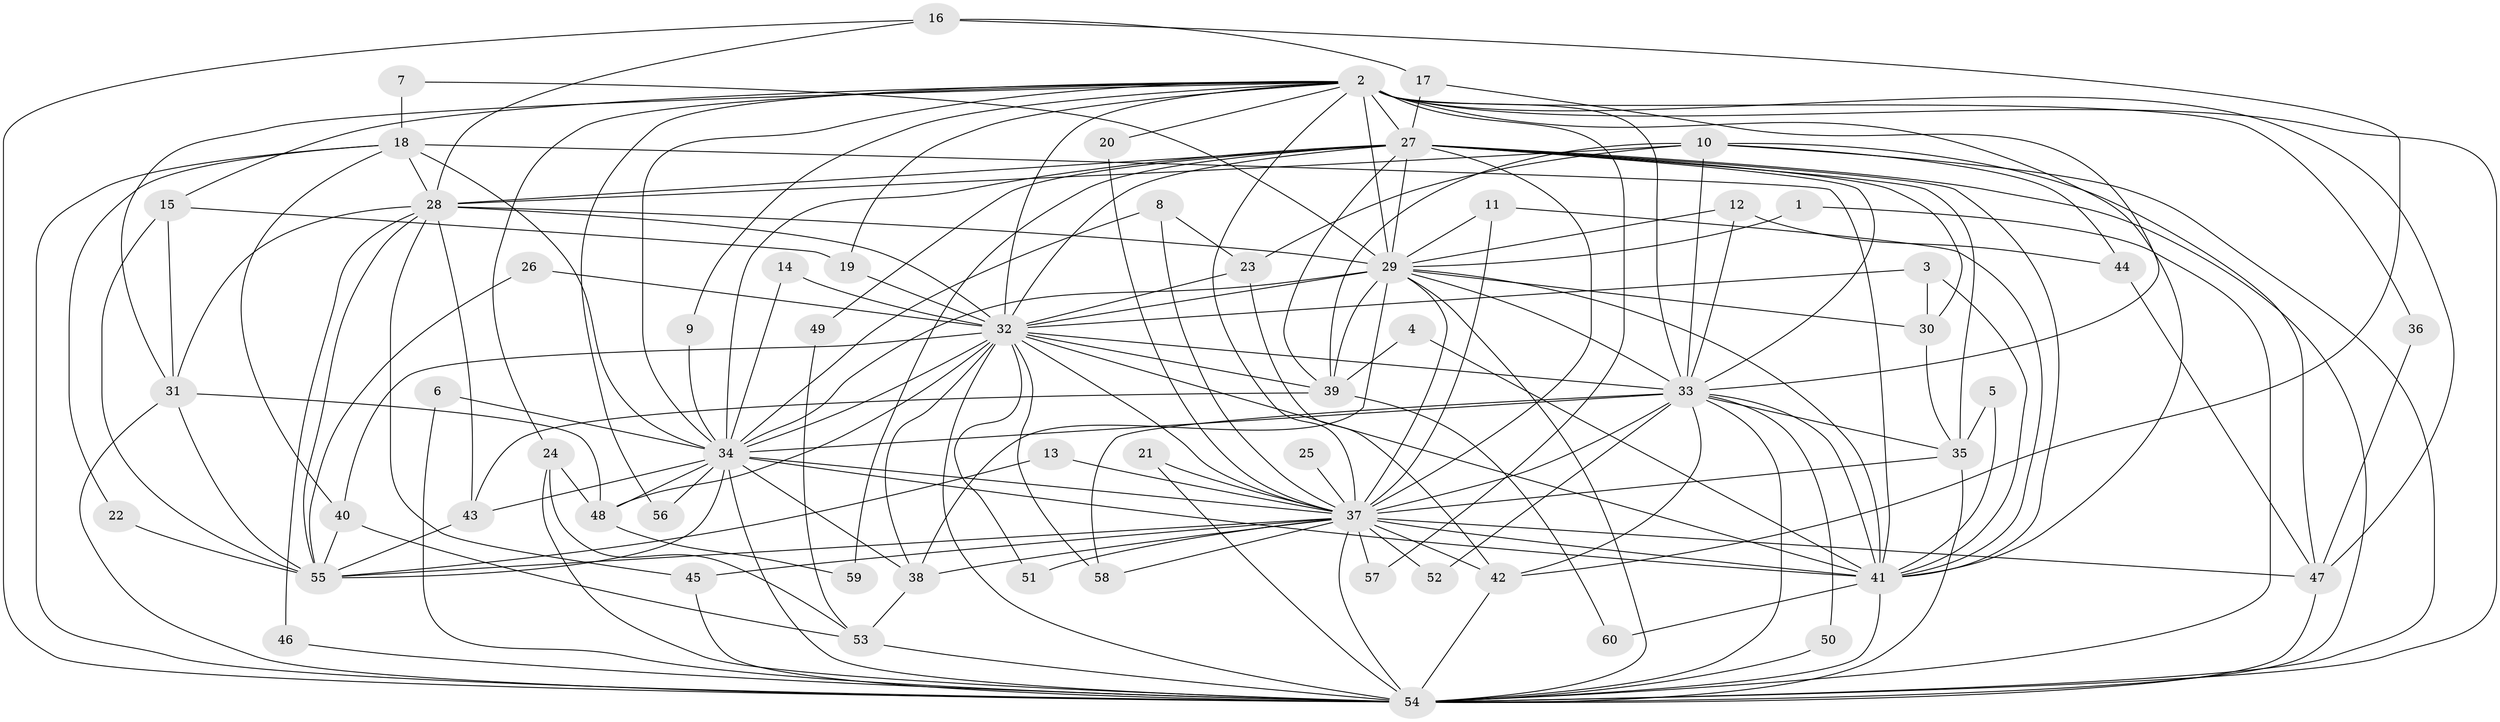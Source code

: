 // original degree distribution, {15: 0.008403361344537815, 16: 0.01680672268907563, 17: 0.008403361344537815, 21: 0.01680672268907563, 23: 0.008403361344537815, 24: 0.008403361344537815, 20: 0.008403361344537815, 33: 0.008403361344537815, 7: 0.025210084033613446, 3: 0.20168067226890757, 4: 0.07563025210084033, 6: 0.025210084033613446, 11: 0.008403361344537815, 8: 0.008403361344537815, 5: 0.05042016806722689, 2: 0.5210084033613446}
// Generated by graph-tools (version 1.1) at 2025/25/03/09/25 03:25:40]
// undirected, 60 vertices, 172 edges
graph export_dot {
graph [start="1"]
  node [color=gray90,style=filled];
  1;
  2;
  3;
  4;
  5;
  6;
  7;
  8;
  9;
  10;
  11;
  12;
  13;
  14;
  15;
  16;
  17;
  18;
  19;
  20;
  21;
  22;
  23;
  24;
  25;
  26;
  27;
  28;
  29;
  30;
  31;
  32;
  33;
  34;
  35;
  36;
  37;
  38;
  39;
  40;
  41;
  42;
  43;
  44;
  45;
  46;
  47;
  48;
  49;
  50;
  51;
  52;
  53;
  54;
  55;
  56;
  57;
  58;
  59;
  60;
  1 -- 29 [weight=2.0];
  1 -- 54 [weight=1.0];
  2 -- 9 [weight=1.0];
  2 -- 15 [weight=1.0];
  2 -- 19 [weight=1.0];
  2 -- 20 [weight=1.0];
  2 -- 24 [weight=1.0];
  2 -- 27 [weight=2.0];
  2 -- 29 [weight=2.0];
  2 -- 31 [weight=1.0];
  2 -- 32 [weight=2.0];
  2 -- 33 [weight=3.0];
  2 -- 34 [weight=2.0];
  2 -- 36 [weight=1.0];
  2 -- 37 [weight=2.0];
  2 -- 41 [weight=3.0];
  2 -- 47 [weight=1.0];
  2 -- 54 [weight=2.0];
  2 -- 56 [weight=1.0];
  2 -- 57 [weight=1.0];
  3 -- 30 [weight=1.0];
  3 -- 32 [weight=1.0];
  3 -- 41 [weight=1.0];
  4 -- 39 [weight=1.0];
  4 -- 41 [weight=1.0];
  5 -- 35 [weight=1.0];
  5 -- 41 [weight=1.0];
  6 -- 34 [weight=1.0];
  6 -- 54 [weight=1.0];
  7 -- 18 [weight=1.0];
  7 -- 29 [weight=1.0];
  8 -- 23 [weight=1.0];
  8 -- 34 [weight=1.0];
  8 -- 37 [weight=1.0];
  9 -- 34 [weight=1.0];
  10 -- 23 [weight=1.0];
  10 -- 28 [weight=1.0];
  10 -- 33 [weight=1.0];
  10 -- 39 [weight=1.0];
  10 -- 44 [weight=1.0];
  10 -- 47 [weight=1.0];
  10 -- 54 [weight=1.0];
  11 -- 29 [weight=1.0];
  11 -- 37 [weight=1.0];
  11 -- 41 [weight=1.0];
  12 -- 29 [weight=1.0];
  12 -- 33 [weight=1.0];
  12 -- 44 [weight=1.0];
  13 -- 37 [weight=1.0];
  13 -- 55 [weight=1.0];
  14 -- 32 [weight=1.0];
  14 -- 34 [weight=1.0];
  15 -- 19 [weight=1.0];
  15 -- 31 [weight=1.0];
  15 -- 55 [weight=1.0];
  16 -- 17 [weight=1.0];
  16 -- 28 [weight=1.0];
  16 -- 42 [weight=1.0];
  16 -- 54 [weight=1.0];
  17 -- 27 [weight=1.0];
  17 -- 33 [weight=1.0];
  18 -- 22 [weight=1.0];
  18 -- 28 [weight=1.0];
  18 -- 34 [weight=1.0];
  18 -- 40 [weight=1.0];
  18 -- 41 [weight=1.0];
  18 -- 54 [weight=1.0];
  19 -- 32 [weight=1.0];
  20 -- 37 [weight=1.0];
  21 -- 37 [weight=1.0];
  21 -- 54 [weight=1.0];
  22 -- 55 [weight=1.0];
  23 -- 32 [weight=1.0];
  23 -- 42 [weight=1.0];
  24 -- 48 [weight=1.0];
  24 -- 53 [weight=1.0];
  24 -- 54 [weight=1.0];
  25 -- 37 [weight=1.0];
  26 -- 32 [weight=1.0];
  26 -- 55 [weight=1.0];
  27 -- 28 [weight=1.0];
  27 -- 29 [weight=1.0];
  27 -- 30 [weight=1.0];
  27 -- 32 [weight=2.0];
  27 -- 33 [weight=2.0];
  27 -- 34 [weight=1.0];
  27 -- 35 [weight=1.0];
  27 -- 37 [weight=1.0];
  27 -- 39 [weight=1.0];
  27 -- 41 [weight=1.0];
  27 -- 49 [weight=1.0];
  27 -- 54 [weight=1.0];
  27 -- 59 [weight=1.0];
  28 -- 29 [weight=1.0];
  28 -- 31 [weight=1.0];
  28 -- 32 [weight=1.0];
  28 -- 43 [weight=1.0];
  28 -- 45 [weight=1.0];
  28 -- 46 [weight=1.0];
  28 -- 55 [weight=1.0];
  29 -- 30 [weight=1.0];
  29 -- 32 [weight=2.0];
  29 -- 33 [weight=1.0];
  29 -- 34 [weight=1.0];
  29 -- 37 [weight=2.0];
  29 -- 38 [weight=1.0];
  29 -- 39 [weight=3.0];
  29 -- 41 [weight=1.0];
  29 -- 54 [weight=1.0];
  30 -- 35 [weight=1.0];
  31 -- 48 [weight=1.0];
  31 -- 54 [weight=1.0];
  31 -- 55 [weight=1.0];
  32 -- 33 [weight=1.0];
  32 -- 34 [weight=2.0];
  32 -- 37 [weight=2.0];
  32 -- 38 [weight=2.0];
  32 -- 39 [weight=1.0];
  32 -- 40 [weight=1.0];
  32 -- 41 [weight=1.0];
  32 -- 48 [weight=1.0];
  32 -- 51 [weight=1.0];
  32 -- 54 [weight=1.0];
  32 -- 58 [weight=1.0];
  33 -- 34 [weight=2.0];
  33 -- 35 [weight=1.0];
  33 -- 37 [weight=1.0];
  33 -- 41 [weight=1.0];
  33 -- 42 [weight=1.0];
  33 -- 50 [weight=1.0];
  33 -- 52 [weight=1.0];
  33 -- 54 [weight=1.0];
  33 -- 58 [weight=1.0];
  34 -- 37 [weight=1.0];
  34 -- 38 [weight=1.0];
  34 -- 41 [weight=2.0];
  34 -- 43 [weight=1.0];
  34 -- 48 [weight=1.0];
  34 -- 54 [weight=1.0];
  34 -- 55 [weight=1.0];
  34 -- 56 [weight=1.0];
  35 -- 37 [weight=1.0];
  35 -- 54 [weight=1.0];
  36 -- 47 [weight=1.0];
  37 -- 38 [weight=1.0];
  37 -- 41 [weight=2.0];
  37 -- 42 [weight=2.0];
  37 -- 45 [weight=1.0];
  37 -- 47 [weight=1.0];
  37 -- 51 [weight=1.0];
  37 -- 52 [weight=1.0];
  37 -- 54 [weight=1.0];
  37 -- 55 [weight=1.0];
  37 -- 57 [weight=2.0];
  37 -- 58 [weight=1.0];
  38 -- 53 [weight=2.0];
  39 -- 43 [weight=1.0];
  39 -- 60 [weight=1.0];
  40 -- 53 [weight=1.0];
  40 -- 55 [weight=1.0];
  41 -- 54 [weight=1.0];
  41 -- 60 [weight=1.0];
  42 -- 54 [weight=1.0];
  43 -- 55 [weight=1.0];
  44 -- 47 [weight=1.0];
  45 -- 54 [weight=1.0];
  46 -- 54 [weight=1.0];
  47 -- 54 [weight=1.0];
  48 -- 59 [weight=1.0];
  49 -- 53 [weight=1.0];
  50 -- 54 [weight=1.0];
  53 -- 54 [weight=1.0];
}
